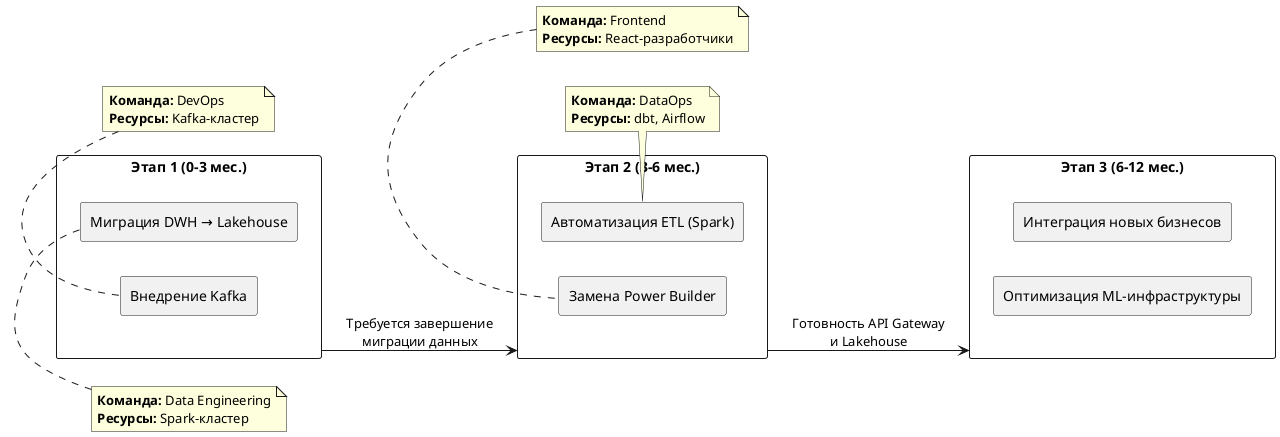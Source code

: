@startuml
left to right direction

rectangle "Этап 1 (0-3 мес.)" as stage1 {
  rectangle "Миграция DWH → Lakehouse" as m1
  rectangle "Внедрение Kafka" as m2
}

rectangle "Этап 2 (3-6 мес.)" as stage2 {
  rectangle "Автоматизация ETL (Spark)" as m3
  rectangle "Замена Power Builder" as m4
}

rectangle "Этап 3 (6-12 мес.)" as stage3 {
  rectangle "Интеграция новых бизнесов" as m5
  rectangle "Оптимизация ML-инфраструктуры" as m6
}

' Связи этапов
stage1 --> stage2 : "Требуется завершение\nмиграции данных"
stage2 --> stage3 : "Готовность API Gateway\nи Lakehouse"

' Ответственные
note top of m1
  **Команда:** Data Engineering
  **Ресурсы:** Spark-кластер
end note

note top of m2
  **Команда:** DevOps
  **Ресурсы:** Kafka-кластер
end note

note top of m3
  **Команда:** DataOps
  **Ресурсы:** dbt, Airflow
end note

note top of m4
  **Команда:** Frontend
  **Ресурсы:** React-разработчики
end note
@enduml